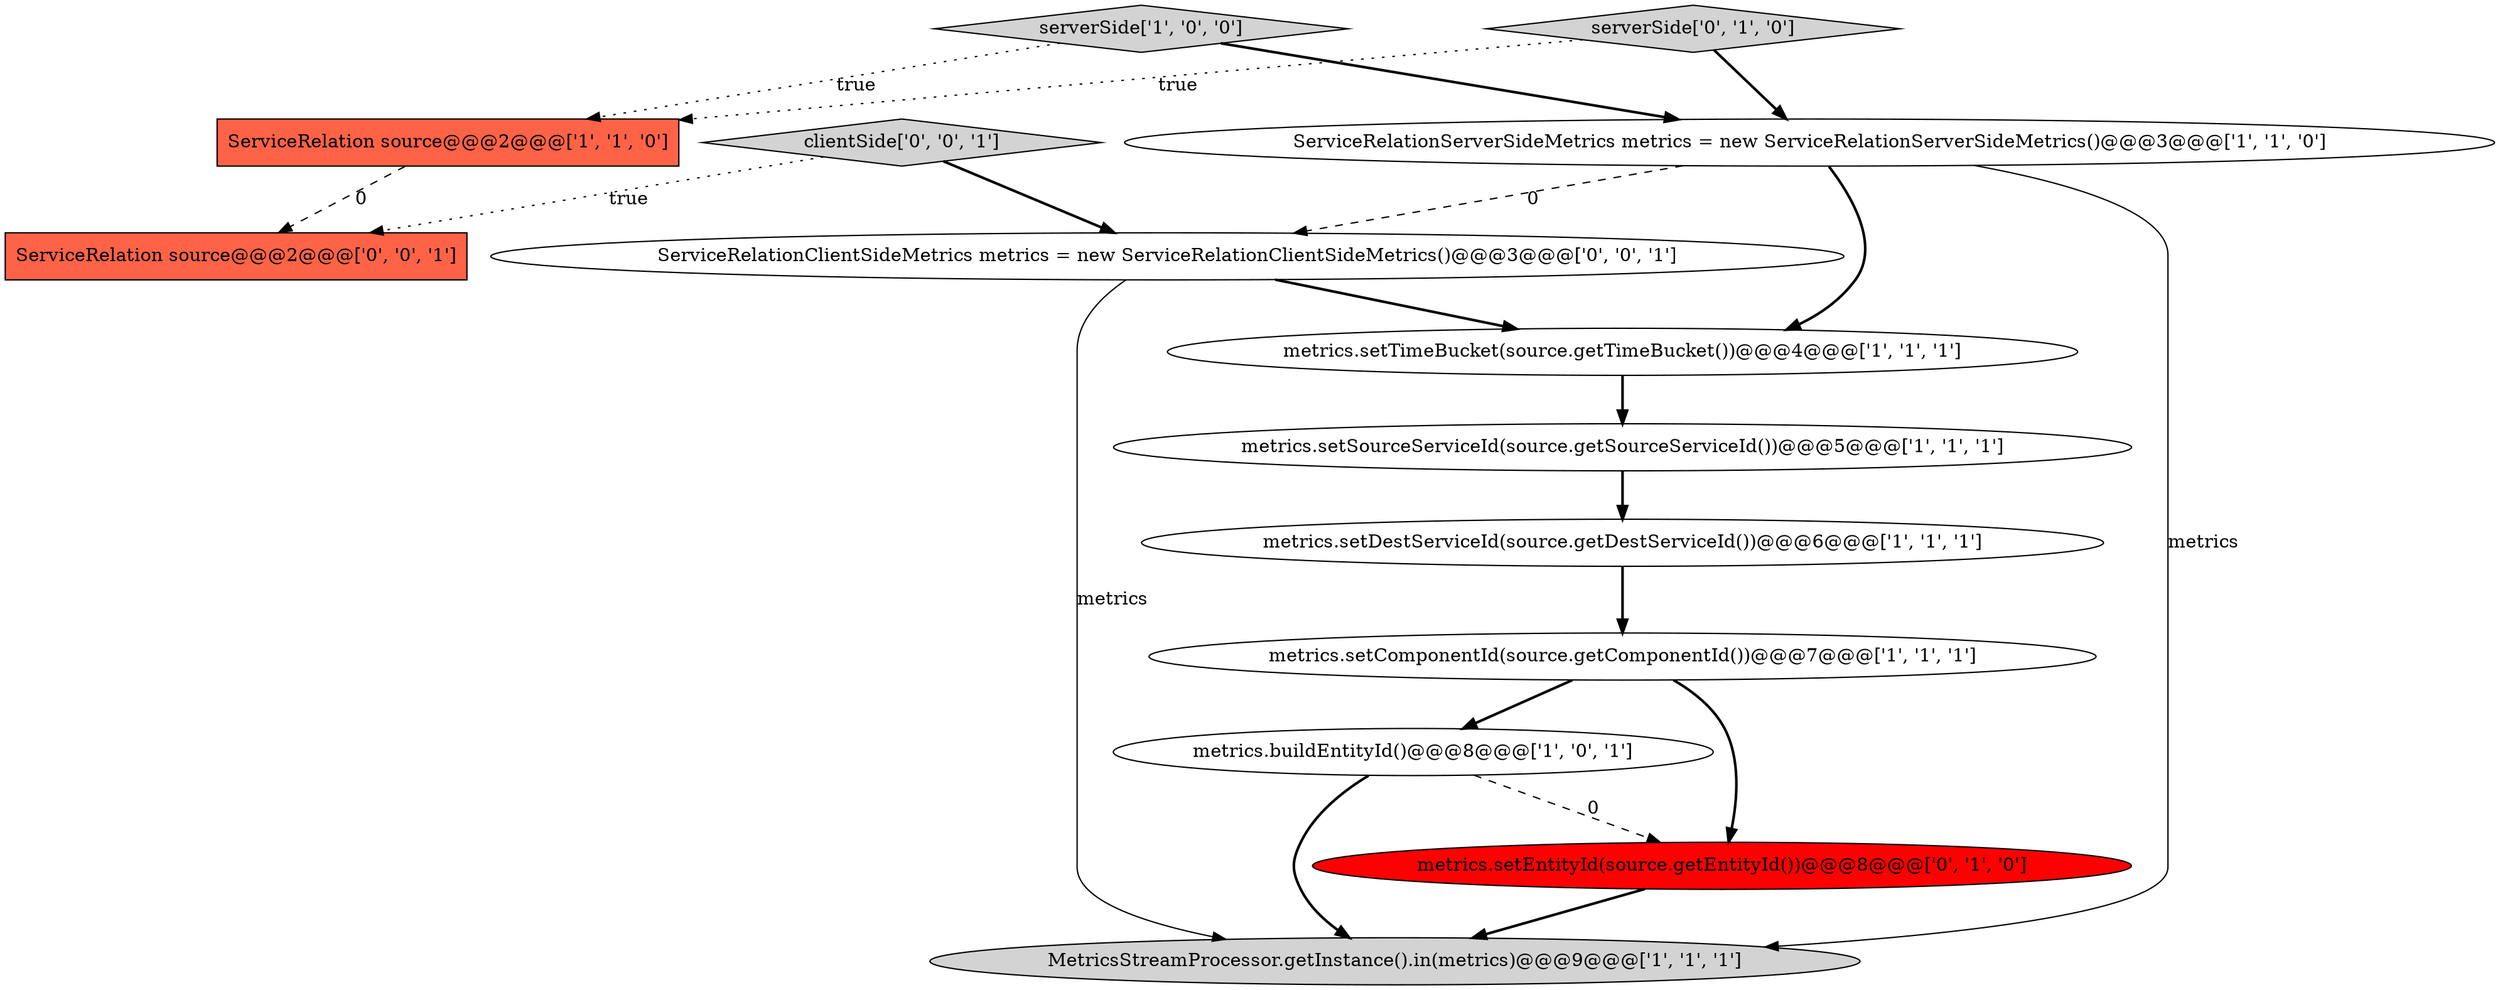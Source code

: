digraph {
1 [style = filled, label = "ServiceRelation source@@@2@@@['1', '1', '0']", fillcolor = tomato, shape = box image = "AAA0AAABBB1BBB"];
6 [style = filled, label = "metrics.setComponentId(source.getComponentId())@@@7@@@['1', '1', '1']", fillcolor = white, shape = ellipse image = "AAA0AAABBB1BBB"];
11 [style = filled, label = "ServiceRelationClientSideMetrics metrics = new ServiceRelationClientSideMetrics()@@@3@@@['0', '0', '1']", fillcolor = white, shape = ellipse image = "AAA0AAABBB3BBB"];
7 [style = filled, label = "metrics.buildEntityId()@@@8@@@['1', '0', '1']", fillcolor = white, shape = ellipse image = "AAA0AAABBB1BBB"];
3 [style = filled, label = "metrics.setSourceServiceId(source.getSourceServiceId())@@@5@@@['1', '1', '1']", fillcolor = white, shape = ellipse image = "AAA0AAABBB1BBB"];
9 [style = filled, label = "metrics.setEntityId(source.getEntityId())@@@8@@@['0', '1', '0']", fillcolor = red, shape = ellipse image = "AAA1AAABBB2BBB"];
0 [style = filled, label = "serverSide['1', '0', '0']", fillcolor = lightgray, shape = diamond image = "AAA0AAABBB1BBB"];
10 [style = filled, label = "serverSide['0', '1', '0']", fillcolor = lightgray, shape = diamond image = "AAA0AAABBB2BBB"];
5 [style = filled, label = "metrics.setTimeBucket(source.getTimeBucket())@@@4@@@['1', '1', '1']", fillcolor = white, shape = ellipse image = "AAA0AAABBB1BBB"];
12 [style = filled, label = "clientSide['0', '0', '1']", fillcolor = lightgray, shape = diamond image = "AAA0AAABBB3BBB"];
13 [style = filled, label = "ServiceRelation source@@@2@@@['0', '0', '1']", fillcolor = tomato, shape = box image = "AAA0AAABBB3BBB"];
8 [style = filled, label = "ServiceRelationServerSideMetrics metrics = new ServiceRelationServerSideMetrics()@@@3@@@['1', '1', '0']", fillcolor = white, shape = ellipse image = "AAA0AAABBB1BBB"];
4 [style = filled, label = "metrics.setDestServiceId(source.getDestServiceId())@@@6@@@['1', '1', '1']", fillcolor = white, shape = ellipse image = "AAA0AAABBB1BBB"];
2 [style = filled, label = "MetricsStreamProcessor.getInstance().in(metrics)@@@9@@@['1', '1', '1']", fillcolor = lightgray, shape = ellipse image = "AAA0AAABBB1BBB"];
8->2 [style = solid, label="metrics"];
5->3 [style = bold, label=""];
11->5 [style = bold, label=""];
12->13 [style = dotted, label="true"];
10->1 [style = dotted, label="true"];
6->9 [style = bold, label=""];
6->7 [style = bold, label=""];
8->5 [style = bold, label=""];
10->8 [style = bold, label=""];
8->11 [style = dashed, label="0"];
4->6 [style = bold, label=""];
3->4 [style = bold, label=""];
7->2 [style = bold, label=""];
9->2 [style = bold, label=""];
11->2 [style = solid, label="metrics"];
0->1 [style = dotted, label="true"];
7->9 [style = dashed, label="0"];
0->8 [style = bold, label=""];
12->11 [style = bold, label=""];
1->13 [style = dashed, label="0"];
}
